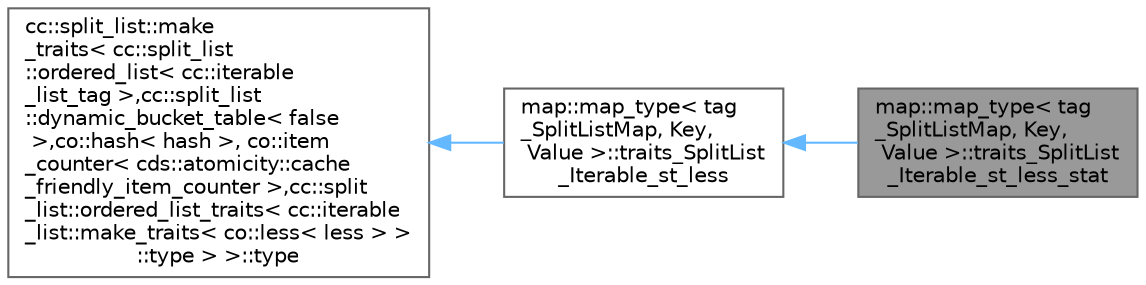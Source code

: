 digraph "map::map_type&lt; tag_SplitListMap, Key, Value &gt;::traits_SplitList_Iterable_st_less_stat"
{
 // LATEX_PDF_SIZE
  bgcolor="transparent";
  edge [fontname=Helvetica,fontsize=10,labelfontname=Helvetica,labelfontsize=10];
  node [fontname=Helvetica,fontsize=10,shape=box,height=0.2,width=0.4];
  rankdir="LR";
  Node1 [id="Node000001",label="map::map_type\< tag\l_SplitListMap, Key,\l Value \>::traits_SplitList\l_Iterable_st_less_stat",height=0.2,width=0.4,color="gray40", fillcolor="grey60", style="filled", fontcolor="black",tooltip=" "];
  Node2 -> Node1 [id="edge3_Node000001_Node000002",dir="back",color="steelblue1",style="solid",tooltip=" "];
  Node2 [id="Node000002",label="map::map_type\< tag\l_SplitListMap, Key,\l Value \>::traits_SplitList\l_Iterable_st_less",height=0.2,width=0.4,color="gray40", fillcolor="white", style="filled",URL="$structmap_1_1map__type_3_01tag___split_list_map_00_01_key_00_01_value_01_4_1_1traits___split_list___iterable__st__less.html",tooltip=" "];
  Node3 -> Node2 [id="edge4_Node000002_Node000003",dir="back",color="steelblue1",style="solid",tooltip=" "];
  Node3 [id="Node000003",label="cc::split_list::make\l_traits\< cc::split_list\l::ordered_list\< cc::iterable\l_list_tag \>,cc::split_list\l::dynamic_bucket_table\< false\l \>,co::hash\< hash \>, co::item\l_counter\< cds::atomicity::cache\l_friendly_item_counter \>,cc::split\l_list::ordered_list_traits\< cc::iterable\l_list::make_traits\< co::less\< less \> \>\l::type \> \>::type",height=0.2,width=0.4,color="gray40", fillcolor="white", style="filled",tooltip=" "];
}
